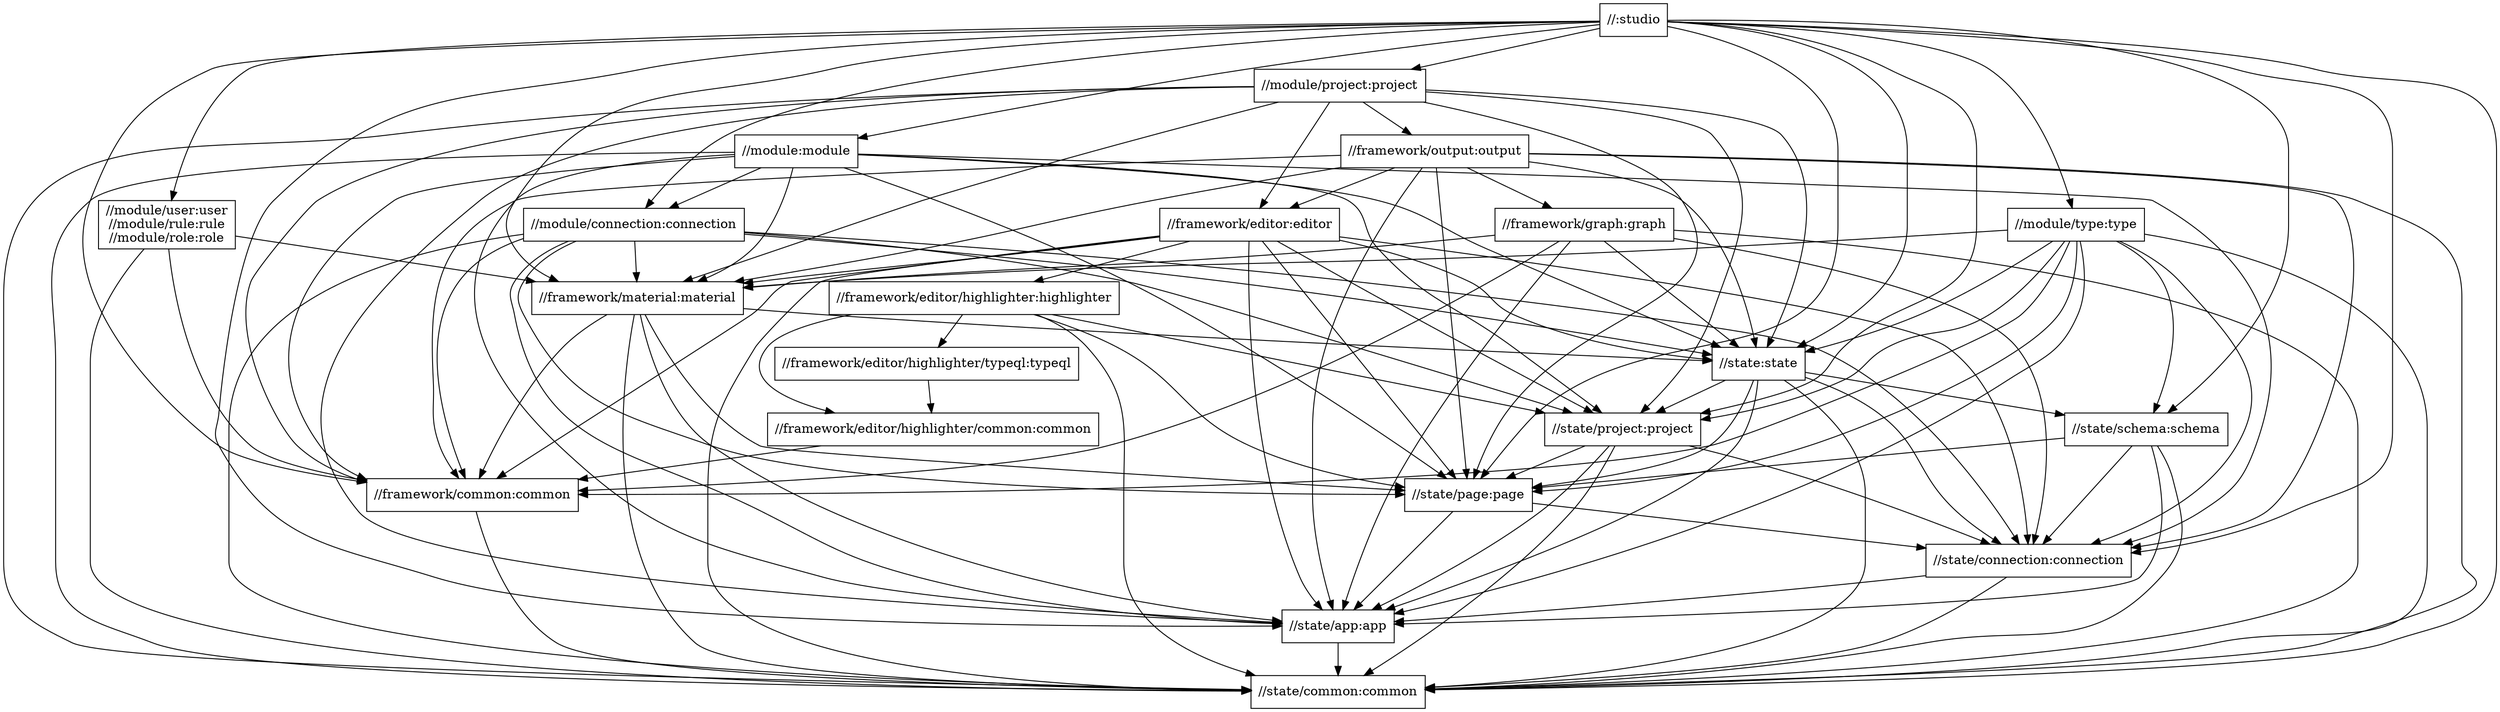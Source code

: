 digraph mygraph {
  node [shape=box];
  "//:studio"
  "//:studio" -> "//framework/common:common"
  "//:studio" -> "//framework/material:material"
  "//:studio" -> "//module:module"
  "//:studio" -> "//module/connection:connection"
  "//:studio" -> "//module/project:project"
  "//:studio" -> "//module/user:user\n//module/rule:rule\n//module/role:role"
  "//:studio" -> "//module/type:type"
  "//:studio" -> "//state/schema:schema"
  "//:studio" -> "//state:state"
  "//:studio" -> "//state/app:app"
  "//:studio" -> "//state/common:common"
  "//:studio" -> "//state/connection:connection"
  "//:studio" -> "//state/page:page"
  "//:studio" -> "//state/project:project"
  "//module/type:type"
  "//module/type:type" -> "//framework/common:common"
  "//module/type:type" -> "//framework/material:material"
  "//module/type:type" -> "//state:state"
  "//module/type:type" -> "//state/app:app"
  "//module/type:type" -> "//state/common:common"
  "//module/type:type" -> "//state/connection:connection"
  "//module/type:type" -> "//state/page:page"
  "//module/type:type" -> "//state/project:project"
  "//module/type:type" -> "//state/schema:schema"
  "//module:module"
  "//module:module" -> "//framework/common:common"
  "//module:module" -> "//framework/material:material"
  "//module:module" -> "//module/connection:connection"
  "//module:module" -> "//state:state"
  "//module:module" -> "//state/app:app"
  "//module:module" -> "//state/common:common"
  "//module:module" -> "//state/connection:connection"
  "//module:module" -> "//state/page:page"
  "//module:module" -> "//state/project:project"
  "//module/connection:connection"
  "//module/connection:connection" -> "//framework/common:common"
  "//module/connection:connection" -> "//framework/material:material"
  "//module/connection:connection" -> "//state:state"
  "//module/connection:connection" -> "//state/app:app"
  "//module/connection:connection" -> "//state/common:common"
  "//module/connection:connection" -> "//state/connection:connection"
  "//module/connection:connection" -> "//state/page:page"
  "//module/connection:connection" -> "//state/project:project"
  "//module/project:project"
  "//module/project:project" -> "//framework/common:common"
  "//module/project:project" -> "//framework/editor:editor"
  "//module/project:project" -> "//framework/material:material"
  "//module/project:project" -> "//framework/output:output"
  "//module/project:project" -> "//state:state"
  "//module/project:project" -> "//state/app:app"
  "//module/project:project" -> "//state/common:common"
  "//module/project:project" -> "//state/page:page"
  "//module/project:project" -> "//state/project:project"
  "//framework/output:output"
  "//framework/output:output" -> "//framework/common:common"
  "//framework/output:output" -> "//framework/editor:editor"
  "//framework/output:output" -> "//framework/graph:graph"
  "//framework/output:output" -> "//framework/material:material"
  "//framework/output:output" -> "//state:state"
  "//framework/output:output" -> "//state/app:app"
  "//framework/output:output" -> "//state/common:common"
  "//framework/output:output" -> "//state/connection:connection"
  "//framework/output:output" -> "//state/page:page"
  "//framework/graph:graph"
  "//framework/graph:graph" -> "//framework/common:common"
  "//framework/graph:graph" -> "//framework/material:material"
  "//framework/graph:graph" -> "//state:state"
  "//framework/graph:graph" -> "//state/app:app"
  "//framework/graph:graph" -> "//state/common:common"
  "//framework/graph:graph" -> "//state/connection:connection"
  "//framework/editor:editor"
  "//framework/editor:editor" -> "//framework/common:common"
  "//framework/editor:editor" -> "//framework/editor/highlighter:highlighter"
  "//framework/editor:editor" -> "//framework/material:material"
  "//framework/editor:editor" -> "//state:state"
  "//framework/editor:editor" -> "//state/app:app"
  "//framework/editor:editor" -> "//state/common:common"
  "//framework/editor:editor" -> "//state/connection:connection"
  "//framework/editor:editor" -> "//state/page:page"
  "//framework/editor:editor" -> "//state/project:project"
  "//framework/editor/highlighter:highlighter"
  "//framework/editor/highlighter:highlighter" -> "//framework/editor/highlighter/common:common"
  "//framework/editor/highlighter:highlighter" -> "//framework/editor/highlighter/typeql:typeql"
  "//framework/editor/highlighter:highlighter" -> "//state/common:common"
  "//framework/editor/highlighter:highlighter" -> "//state/page:page"
  "//framework/editor/highlighter:highlighter" -> "//state/project:project"
  "//framework/editor/highlighter/typeql:typeql"
  "//framework/editor/highlighter/typeql:typeql" -> "//framework/editor/highlighter/common:common"
  "//framework/editor/highlighter/common:common"
  "//framework/editor/highlighter/common:common" -> "//framework/common:common"
  "//module/user:user\n//module/rule:rule\n//module/role:role"
  "//module/user:user\n//module/rule:rule\n//module/role:role" -> "//framework/common:common"
  "//module/user:user\n//module/rule:rule\n//module/role:role" -> "//framework/material:material"
  "//module/user:user\n//module/rule:rule\n//module/role:role" -> "//state/common:common"
  "//framework/material:material"
  "//framework/material:material" -> "//framework/common:common"
  "//framework/material:material" -> "//state:state"
  "//framework/material:material" -> "//state/app:app"
  "//framework/material:material" -> "//state/common:common"
  "//framework/material:material" -> "//state/page:page"
  "//state:state"
  "//state:state" -> "//state/app:app"
  "//state:state" -> "//state/common:common"
  "//state:state" -> "//state/connection:connection"
  "//state:state" -> "//state/page:page"
  "//state:state" -> "//state/project:project"
  "//state:state" -> "//state/schema:schema"
  "//state/schema:schema"
  "//state/schema:schema" -> "//state/app:app"
  "//state/schema:schema" -> "//state/common:common"
  "//state/schema:schema" -> "//state/connection:connection"
  "//state/schema:schema" -> "//state/page:page"
  "//state/project:project"
  "//state/project:project" -> "//state/app:app"
  "//state/project:project" -> "//state/common:common"
  "//state/project:project" -> "//state/connection:connection"
  "//state/project:project" -> "//state/page:page"
  "//state/page:page"
  "//state/page:page" -> "//state/app:app"
  "//state/page:page" -> "//state/connection:connection"
  "//state/connection:connection"
  "//state/connection:connection" -> "//state/app:app"
  "//state/connection:connection" -> "//state/common:common"
  "//state/app:app"
  "//state/app:app" -> "//state/common:common"
  "//framework/common:common"
  "//framework/common:common" -> "//state/common:common"
  "//state/common:common"
}

